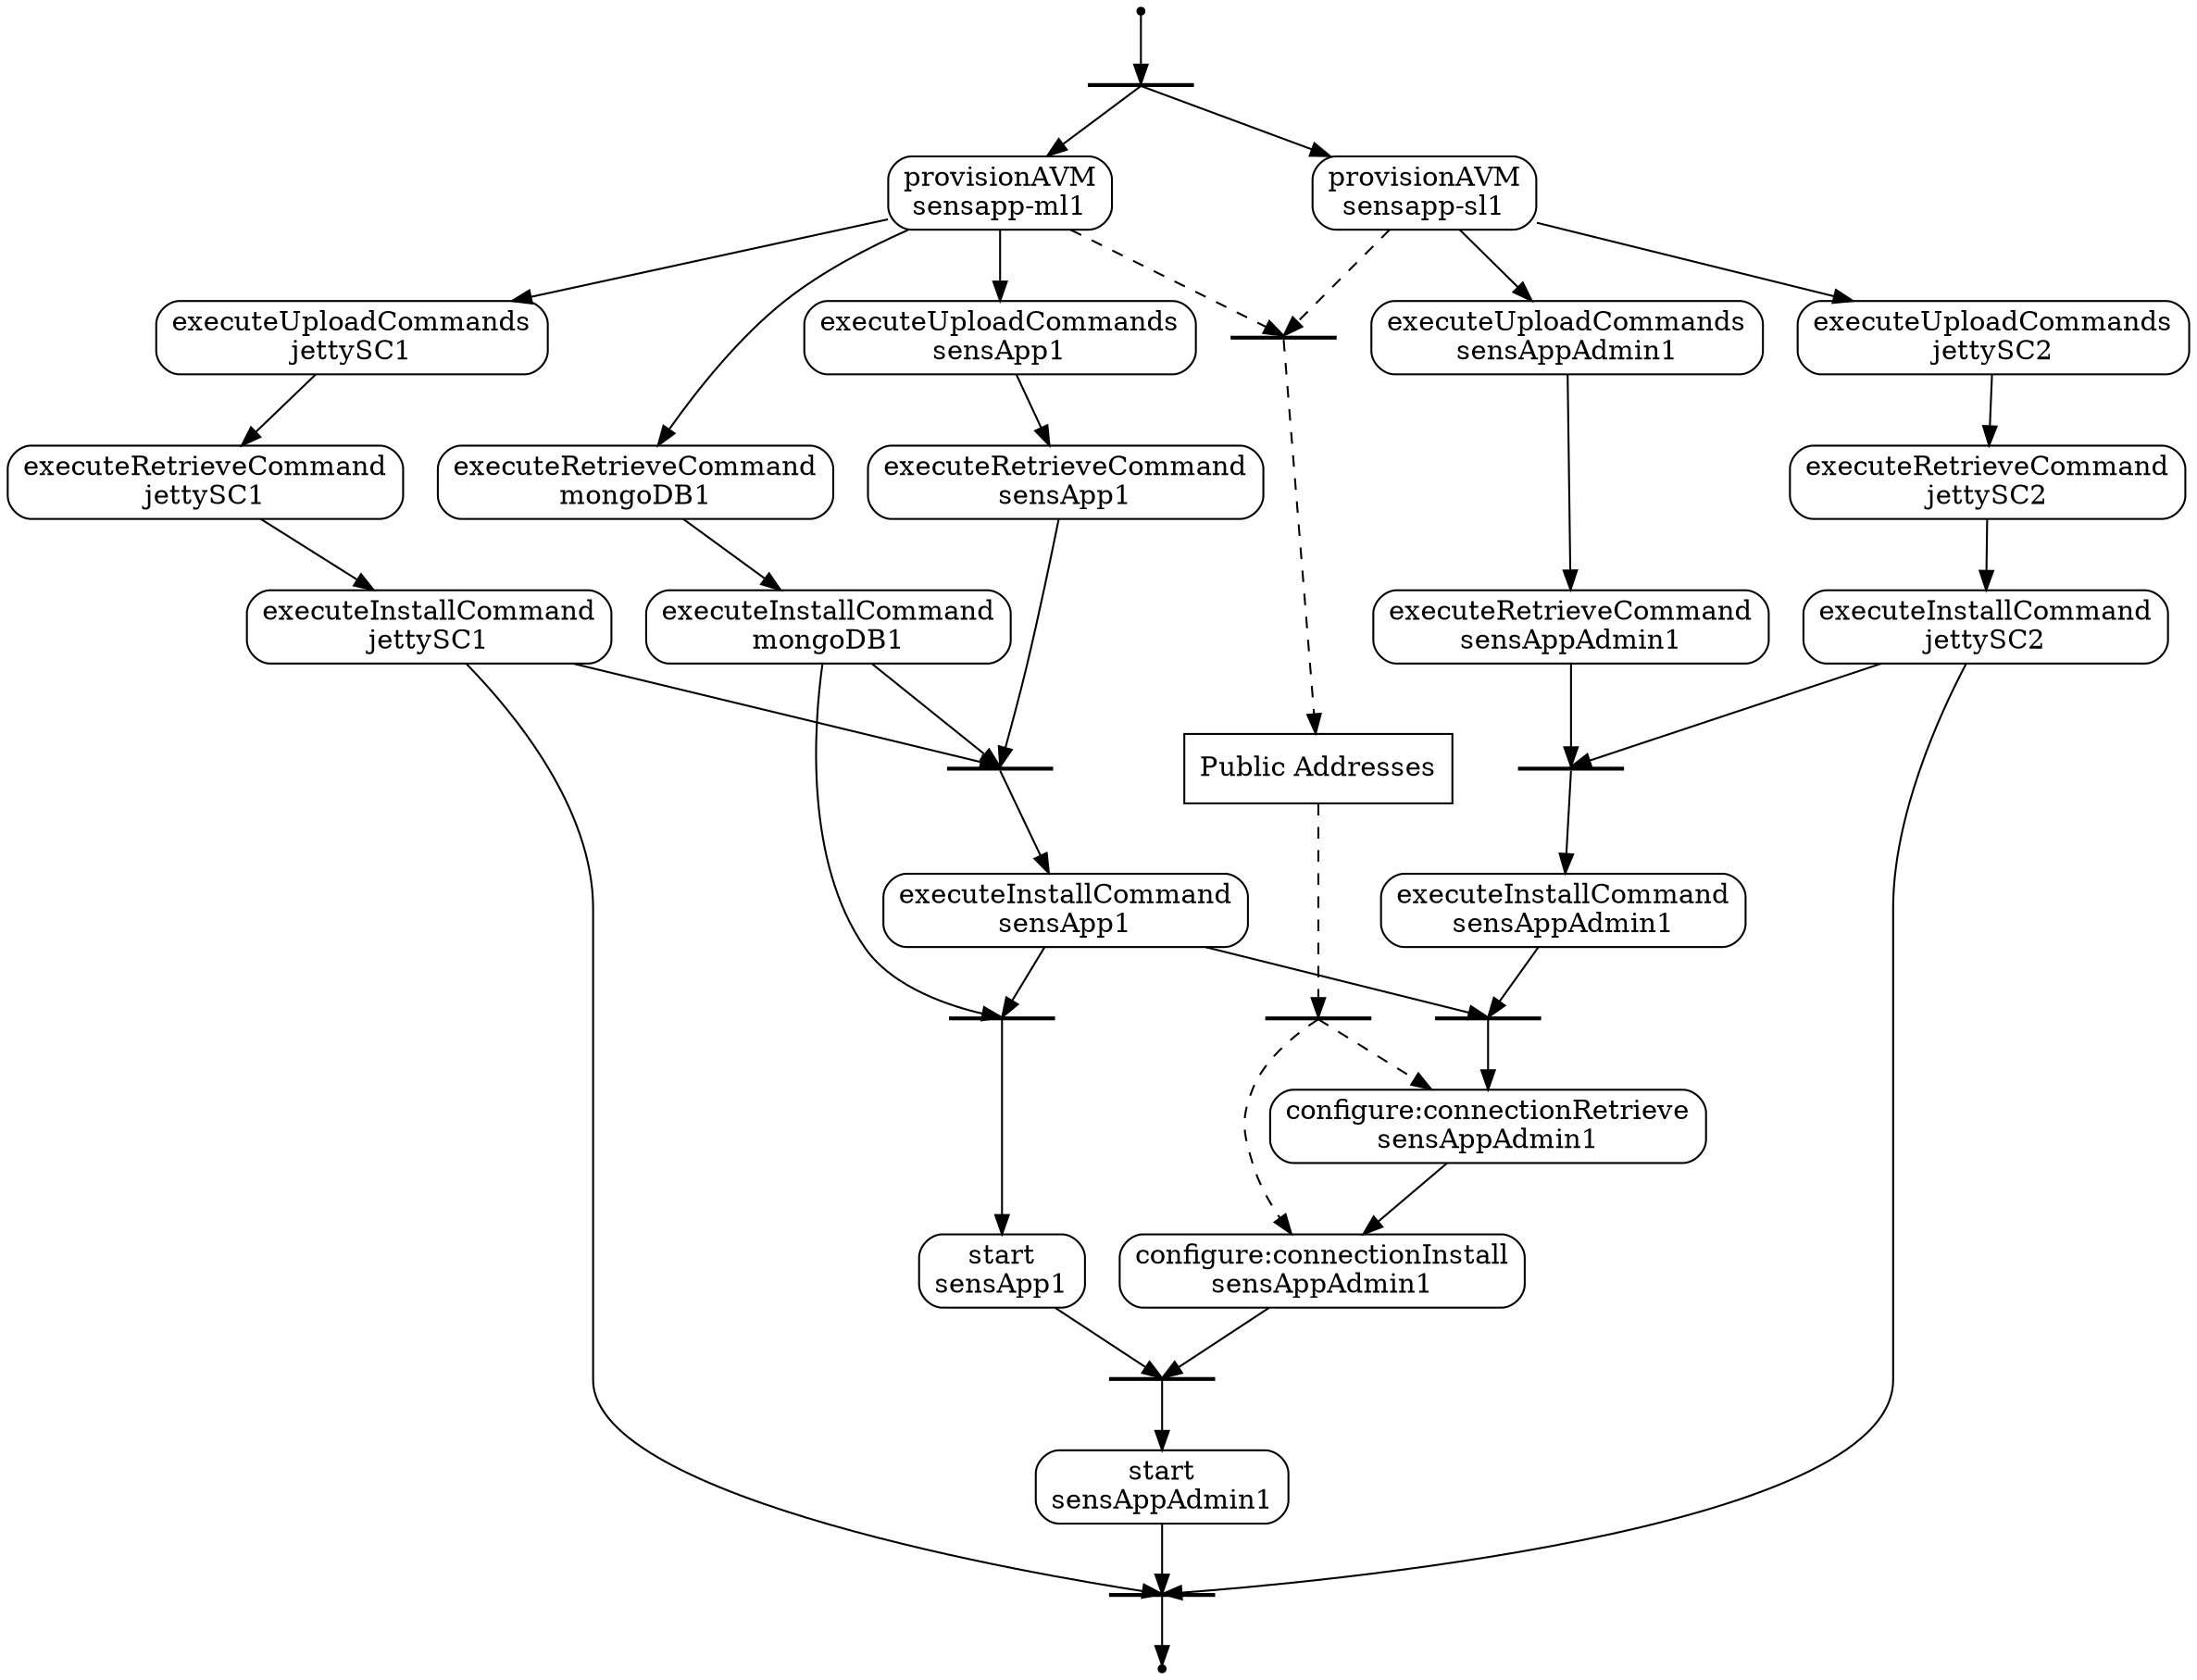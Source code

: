 digraph ConcurrentDeployment {
	node_0 [shape=point];
	node_1 [shape=box label="" style=filled color=black height=0];
	node_2 [shape=Mrecord label="provisionAVM\nsensapp-sl1"];
	node_3 [shape=Mrecord label="provisionAVM\nsensapp-ml1"];
	node_4 [shape=box label="" style=filled color=black height=0];
	node_5 [shape=box, label="Public Addresses"];
	node_6 [shape=Mrecord label="executeUploadCommands\njettySC1"];
	node_7 [shape=Mrecord label="executeRetrieveCommand\njettySC1"];
	node_8 [shape=Mrecord label="executeInstallCommand\njettySC1"];
	node_9 [shape=Mrecord label="executeUploadCommands\nsensApp1"];
	node_10 [shape=Mrecord label="executeRetrieveCommand\nsensApp1"];
	node_11 [shape=Mrecord label="executeRetrieveCommand\nmongoDB1"];
	node_12 [shape=Mrecord label="executeInstallCommand\nmongoDB1"];
	node_13 [shape=box label="" style=filled color=black height=0];
	node_14 [shape=Mrecord label="executeInstallCommand\nsensApp1"];
	node_15 [shape=Mrecord label="executeUploadCommands\njettySC2"];
	node_16 [shape=Mrecord label="executeRetrieveCommand\njettySC2"];
	node_17 [shape=Mrecord label="executeInstallCommand\njettySC2"];
	node_18 [shape=Mrecord label="executeUploadCommands\nsensAppAdmin1"];
	node_19 [shape=Mrecord label="executeRetrieveCommand\nsensAppAdmin1"];
	node_20 [shape=box label="" style=filled color=black height=0];
	node_21 [shape=Mrecord label="executeInstallCommand\nsensAppAdmin1"];
	node_22 [shape=box label="" style=filled color=black height=0];
	node_23 [shape=Mrecord label="configure:connectionRetrieve\nsensAppAdmin1"];
	node_24 [shape=Mrecord label="configure:connectionInstall\nsensAppAdmin1"];
	node_25 [shape=box label="" style=filled color=black height=0];
	node_26 [shape=box label="" style=filled color=black height=0];
	node_27 [shape=Mrecord label="start\nsensApp1"];
	node_28 [shape=box label="" style=filled color=black height=0];
	node_29 [shape=Mrecord label="start\nsensAppAdmin1"];
	node_30 [shape=box label="" style=filled color=black height=0];
	node_31 [shape=point];
	node_0 -> node_1;
	node_1 -> node_2;
	node_1 -> node_3;
	node_2 -> node_4 [style=dashed];
	node_3 -> node_4 [style=dashed];
	node_4 -> node_5 [style=dashed];
	node_3 -> node_6;
	node_6 -> node_7;
	node_7 -> node_8;
	node_3 -> node_9;
	node_9 -> node_10;
	node_3 -> node_11;
	node_11 -> node_12;
	node_10 -> node_13;
	node_12 -> node_13;
	node_8 -> node_13;
	node_13 -> node_14;
	node_2 -> node_15;
	node_15 -> node_16;
	node_16 -> node_17;
	node_2 -> node_18;
	node_18 -> node_19;
	node_19 -> node_20;
	node_17 -> node_20;
	node_20 -> node_21;
	node_14 -> node_22;
	node_21 -> node_22;
	node_22 -> node_23;
	node_25 -> node_23 [style=dashed];
	node_23 -> node_24;
	node_25 -> node_24 [style=dashed];
	node_5 -> node_25 [style=dashed];
	node_14 -> node_26;
	node_12 -> node_26;
	node_26 -> node_27;
	node_24 -> node_28;
	node_27 -> node_28;
	node_28 -> node_29;
	node_8 -> node_30;
	node_17 -> node_30;
	node_29 -> node_30;
	node_30 -> node_31;
}